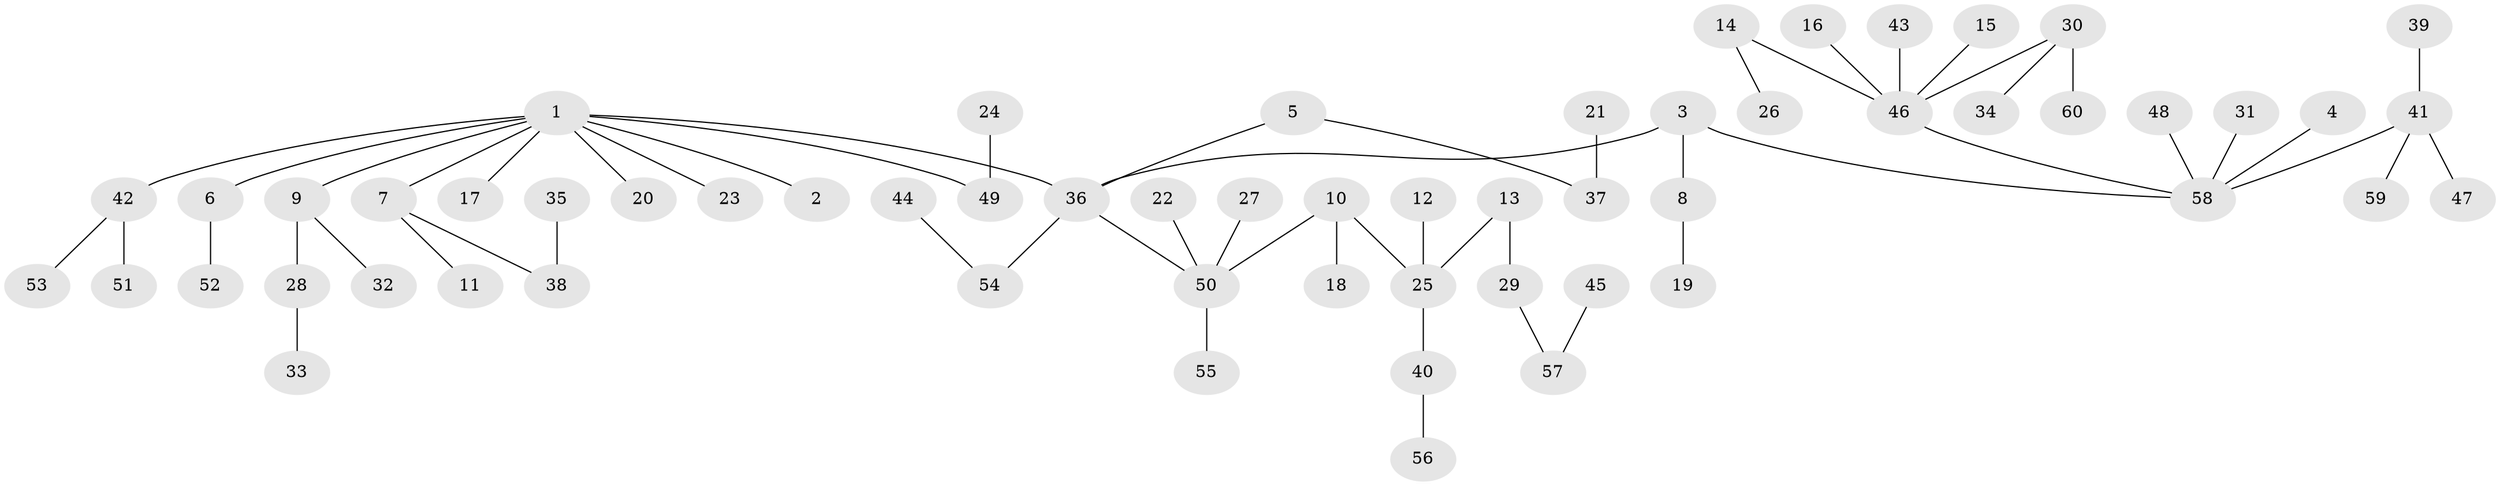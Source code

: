 // original degree distribution, {5: 0.058823529411764705, 3: 0.15126050420168066, 4: 0.01680672268907563, 7: 0.008403361344537815, 2: 0.2857142857142857, 1: 0.47058823529411764, 8: 0.008403361344537815}
// Generated by graph-tools (version 1.1) at 2025/26/03/09/25 03:26:31]
// undirected, 60 vertices, 59 edges
graph export_dot {
graph [start="1"]
  node [color=gray90,style=filled];
  1;
  2;
  3;
  4;
  5;
  6;
  7;
  8;
  9;
  10;
  11;
  12;
  13;
  14;
  15;
  16;
  17;
  18;
  19;
  20;
  21;
  22;
  23;
  24;
  25;
  26;
  27;
  28;
  29;
  30;
  31;
  32;
  33;
  34;
  35;
  36;
  37;
  38;
  39;
  40;
  41;
  42;
  43;
  44;
  45;
  46;
  47;
  48;
  49;
  50;
  51;
  52;
  53;
  54;
  55;
  56;
  57;
  58;
  59;
  60;
  1 -- 2 [weight=1.0];
  1 -- 6 [weight=1.0];
  1 -- 7 [weight=1.0];
  1 -- 9 [weight=1.0];
  1 -- 17 [weight=1.0];
  1 -- 20 [weight=1.0];
  1 -- 23 [weight=1.0];
  1 -- 36 [weight=1.0];
  1 -- 42 [weight=1.0];
  1 -- 49 [weight=1.0];
  3 -- 8 [weight=1.0];
  3 -- 36 [weight=1.0];
  3 -- 58 [weight=1.0];
  4 -- 58 [weight=1.0];
  5 -- 36 [weight=1.0];
  5 -- 37 [weight=1.0];
  6 -- 52 [weight=1.0];
  7 -- 11 [weight=1.0];
  7 -- 38 [weight=1.0];
  8 -- 19 [weight=1.0];
  9 -- 28 [weight=1.0];
  9 -- 32 [weight=1.0];
  10 -- 18 [weight=1.0];
  10 -- 25 [weight=1.0];
  10 -- 50 [weight=1.0];
  12 -- 25 [weight=1.0];
  13 -- 25 [weight=1.0];
  13 -- 29 [weight=1.0];
  14 -- 26 [weight=1.0];
  14 -- 46 [weight=1.0];
  15 -- 46 [weight=1.0];
  16 -- 46 [weight=1.0];
  21 -- 37 [weight=1.0];
  22 -- 50 [weight=1.0];
  24 -- 49 [weight=1.0];
  25 -- 40 [weight=1.0];
  27 -- 50 [weight=1.0];
  28 -- 33 [weight=1.0];
  29 -- 57 [weight=1.0];
  30 -- 34 [weight=1.0];
  30 -- 46 [weight=1.0];
  30 -- 60 [weight=1.0];
  31 -- 58 [weight=1.0];
  35 -- 38 [weight=1.0];
  36 -- 50 [weight=1.0];
  36 -- 54 [weight=1.0];
  39 -- 41 [weight=1.0];
  40 -- 56 [weight=1.0];
  41 -- 47 [weight=1.0];
  41 -- 58 [weight=1.0];
  41 -- 59 [weight=1.0];
  42 -- 51 [weight=1.0];
  42 -- 53 [weight=1.0];
  43 -- 46 [weight=1.0];
  44 -- 54 [weight=1.0];
  45 -- 57 [weight=1.0];
  46 -- 58 [weight=1.0];
  48 -- 58 [weight=1.0];
  50 -- 55 [weight=1.0];
}
